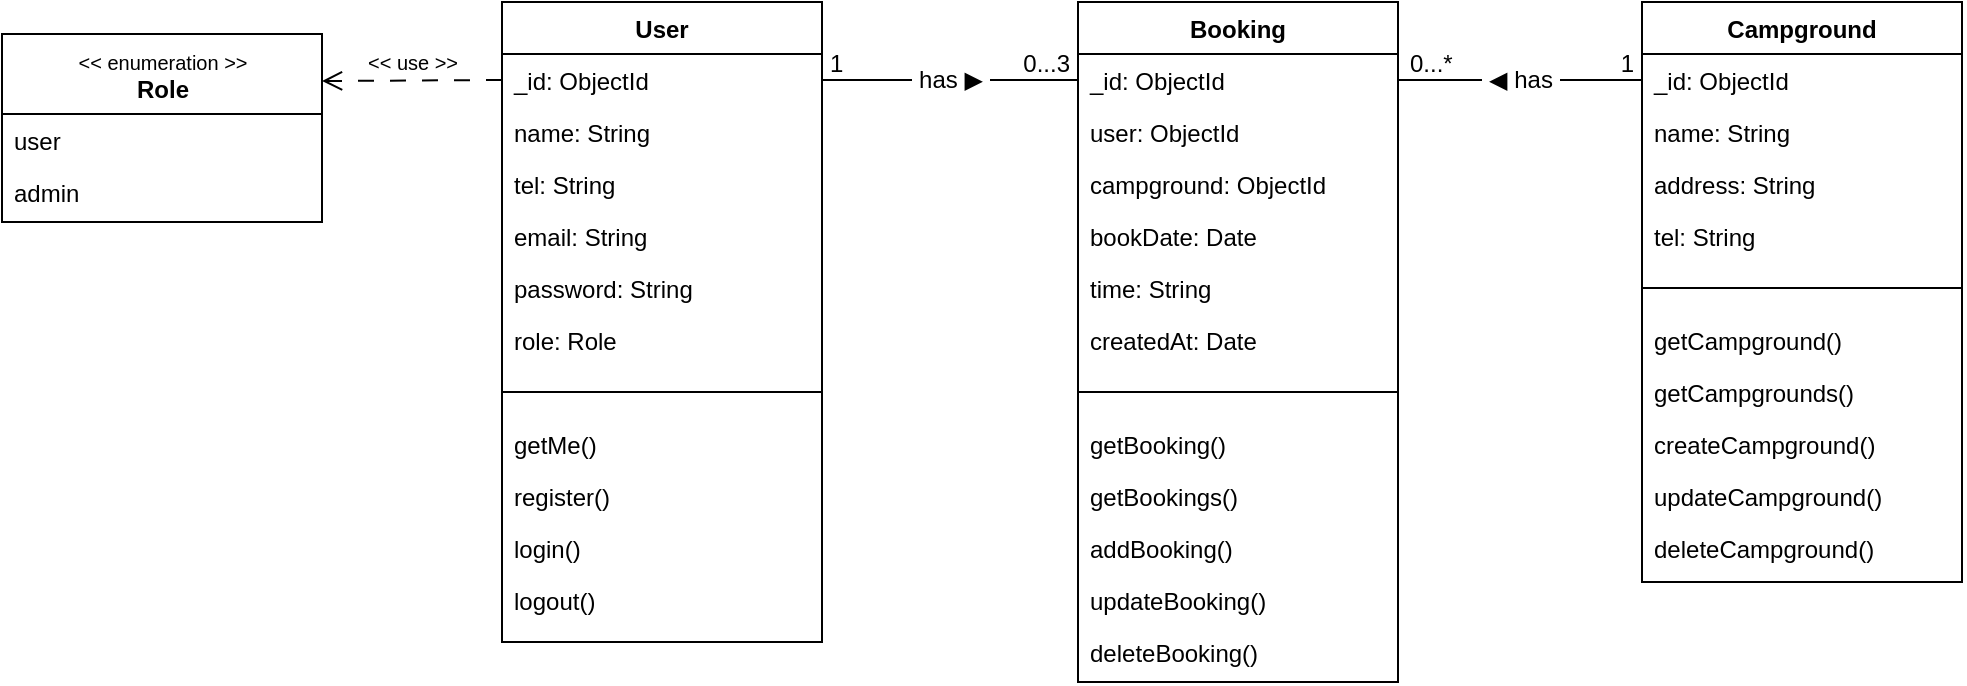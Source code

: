 <mxfile>
    <diagram id="C5RBs43oDa-KdzZeNtuy" name="Page-1">
        <mxGraphModel dx="1248" dy="707" grid="1" gridSize="10" guides="1" tooltips="1" connect="1" arrows="1" fold="1" page="1" pageScale="1" pageWidth="827" pageHeight="1169" math="0" shadow="0">
            <root>
                <mxCell id="WIyWlLk6GJQsqaUBKTNV-0"/>
                <mxCell id="WIyWlLk6GJQsqaUBKTNV-1" parent="WIyWlLk6GJQsqaUBKTNV-0"/>
                <mxCell id="zkfFHV4jXpPFQw0GAbJ--0" value="User" style="swimlane;fontStyle=1;align=center;verticalAlign=top;childLayout=stackLayout;horizontal=1;startSize=26;horizontalStack=0;resizeParent=1;resizeLast=0;collapsible=1;marginBottom=0;rounded=0;shadow=0;strokeWidth=1;" parent="WIyWlLk6GJQsqaUBKTNV-1" vertex="1">
                    <mxGeometry x="40" y="120" width="160" height="320" as="geometry">
                        <mxRectangle x="230" y="140" width="160" height="26" as="alternateBounds"/>
                    </mxGeometry>
                </mxCell>
                <mxCell id="cDfBcMGyCuDZTe-2KFWd-7" value="_id: ObjectId" style="text;align=left;verticalAlign=top;spacingLeft=4;spacingRight=4;overflow=hidden;rotatable=0;points=[[0,0.5],[1,0.5]];portConstraint=eastwest;" parent="zkfFHV4jXpPFQw0GAbJ--0" vertex="1">
                    <mxGeometry y="26" width="160" height="26" as="geometry"/>
                </mxCell>
                <mxCell id="zkfFHV4jXpPFQw0GAbJ--1" value="name: String" style="text;align=left;verticalAlign=top;spacingLeft=4;spacingRight=4;overflow=hidden;rotatable=0;points=[[0,0.5],[1,0.5]];portConstraint=eastwest;" parent="zkfFHV4jXpPFQw0GAbJ--0" vertex="1">
                    <mxGeometry y="52" width="160" height="26" as="geometry"/>
                </mxCell>
                <mxCell id="zkfFHV4jXpPFQw0GAbJ--2" value="tel: String" style="text;align=left;verticalAlign=top;spacingLeft=4;spacingRight=4;overflow=hidden;rotatable=0;points=[[0,0.5],[1,0.5]];portConstraint=eastwest;rounded=0;shadow=0;html=0;" parent="zkfFHV4jXpPFQw0GAbJ--0" vertex="1">
                    <mxGeometry y="78" width="160" height="26" as="geometry"/>
                </mxCell>
                <mxCell id="zkfFHV4jXpPFQw0GAbJ--3" value="email: String" style="text;align=left;verticalAlign=top;spacingLeft=4;spacingRight=4;overflow=hidden;rotatable=0;points=[[0,0.5],[1,0.5]];portConstraint=eastwest;rounded=0;shadow=0;html=0;" parent="zkfFHV4jXpPFQw0GAbJ--0" vertex="1">
                    <mxGeometry y="104" width="160" height="26" as="geometry"/>
                </mxCell>
                <mxCell id="cDfBcMGyCuDZTe-2KFWd-1" value="password: String" style="text;align=left;verticalAlign=top;spacingLeft=4;spacingRight=4;overflow=hidden;rotatable=0;points=[[0,0.5],[1,0.5]];portConstraint=eastwest;rounded=0;shadow=0;html=0;" parent="zkfFHV4jXpPFQw0GAbJ--0" vertex="1">
                    <mxGeometry y="130" width="160" height="26" as="geometry"/>
                </mxCell>
                <mxCell id="gjDJgFoMAbuOI0Eq0nVU-13" value="role: Role" style="text;align=left;verticalAlign=top;spacingLeft=4;spacingRight=4;overflow=hidden;rotatable=0;points=[[0,0.5],[1,0.5]];portConstraint=eastwest;rounded=0;shadow=0;html=0;" parent="zkfFHV4jXpPFQw0GAbJ--0" vertex="1">
                    <mxGeometry y="156" width="160" height="26" as="geometry"/>
                </mxCell>
                <mxCell id="cDfBcMGyCuDZTe-2KFWd-25" style="text;align=left;verticalAlign=top;spacingLeft=4;spacingRight=4;overflow=hidden;rotatable=0;points=[[0,0.5],[1,0.5]];portConstraint=eastwest;rounded=0;shadow=0;html=0;" parent="zkfFHV4jXpPFQw0GAbJ--0" vertex="1">
                    <mxGeometry y="182" width="160" height="26" as="geometry"/>
                </mxCell>
                <mxCell id="cDfBcMGyCuDZTe-2KFWd-31" value="getMe()" style="text;align=left;verticalAlign=top;spacingLeft=4;spacingRight=4;overflow=hidden;rotatable=0;points=[[0,0.5],[1,0.5]];portConstraint=eastwest;rounded=0;shadow=0;html=0;" parent="zkfFHV4jXpPFQw0GAbJ--0" vertex="1">
                    <mxGeometry y="208" width="160" height="26" as="geometry"/>
                </mxCell>
                <mxCell id="cDfBcMGyCuDZTe-2KFWd-30" value="register()" style="text;align=left;verticalAlign=top;spacingLeft=4;spacingRight=4;overflow=hidden;rotatable=0;points=[[0,0.5],[1,0.5]];portConstraint=eastwest;rounded=0;shadow=0;html=0;" parent="zkfFHV4jXpPFQw0GAbJ--0" vertex="1">
                    <mxGeometry y="234" width="160" height="26" as="geometry"/>
                </mxCell>
                <mxCell id="cDfBcMGyCuDZTe-2KFWd-28" value="login()" style="text;align=left;verticalAlign=top;spacingLeft=4;spacingRight=4;overflow=hidden;rotatable=0;points=[[0,0.5],[1,0.5]];portConstraint=eastwest;rounded=0;shadow=0;html=0;" parent="zkfFHV4jXpPFQw0GAbJ--0" vertex="1">
                    <mxGeometry y="260" width="160" height="26" as="geometry"/>
                </mxCell>
                <mxCell id="cDfBcMGyCuDZTe-2KFWd-29" value="logout()" style="text;align=left;verticalAlign=top;spacingLeft=4;spacingRight=4;overflow=hidden;rotatable=0;points=[[0,0.5],[1,0.5]];portConstraint=eastwest;rounded=0;shadow=0;html=0;" parent="zkfFHV4jXpPFQw0GAbJ--0" vertex="1">
                    <mxGeometry y="286" width="160" height="26" as="geometry"/>
                </mxCell>
                <mxCell id="cDfBcMGyCuDZTe-2KFWd-26" value="" style="endArrow=none;html=1;rounded=0;fontSize=12;startSize=8;endSize=8;exitX=0;exitY=0.5;exitDx=0;exitDy=0;entryX=1;entryY=0.5;entryDx=0;entryDy=0;" parent="zkfFHV4jXpPFQw0GAbJ--0" source="cDfBcMGyCuDZTe-2KFWd-25" target="cDfBcMGyCuDZTe-2KFWd-25" edge="1">
                    <mxGeometry width="50" height="50" relative="1" as="geometry">
                        <mxPoint x="310" y="300" as="sourcePoint"/>
                        <mxPoint x="360" y="250" as="targetPoint"/>
                    </mxGeometry>
                </mxCell>
                <mxCell id="zkfFHV4jXpPFQw0GAbJ--17" value="Booking" style="swimlane;fontStyle=1;align=center;verticalAlign=top;childLayout=stackLayout;horizontal=1;startSize=26;horizontalStack=0;resizeParent=1;resizeLast=0;collapsible=1;marginBottom=0;rounded=0;shadow=0;strokeWidth=1;" parent="WIyWlLk6GJQsqaUBKTNV-1" vertex="1">
                    <mxGeometry x="328" y="120" width="160" height="340" as="geometry">
                        <mxRectangle x="550" y="140" width="160" height="26" as="alternateBounds"/>
                    </mxGeometry>
                </mxCell>
                <mxCell id="cDfBcMGyCuDZTe-2KFWd-8" value="_id: ObjectId" style="text;align=left;verticalAlign=top;spacingLeft=4;spacingRight=4;overflow=hidden;rotatable=0;points=[[0,0.5],[1,0.5]];portConstraint=eastwest;" parent="zkfFHV4jXpPFQw0GAbJ--17" vertex="1">
                    <mxGeometry y="26" width="160" height="26" as="geometry"/>
                </mxCell>
                <mxCell id="cDfBcMGyCuDZTe-2KFWd-36" value="user: ObjectId" style="text;align=left;verticalAlign=top;spacingLeft=4;spacingRight=4;overflow=hidden;rotatable=0;points=[[0,0.5],[1,0.5]];portConstraint=eastwest;" parent="zkfFHV4jXpPFQw0GAbJ--17" vertex="1">
                    <mxGeometry y="52" width="160" height="26" as="geometry"/>
                </mxCell>
                <mxCell id="cDfBcMGyCuDZTe-2KFWd-37" value="campground: ObjectId" style="text;align=left;verticalAlign=top;spacingLeft=4;spacingRight=4;overflow=hidden;rotatable=0;points=[[0,0.5],[1,0.5]];portConstraint=eastwest;" parent="zkfFHV4jXpPFQw0GAbJ--17" vertex="1">
                    <mxGeometry y="78" width="160" height="26" as="geometry"/>
                </mxCell>
                <mxCell id="BGB9yfXuboiRMIs6WjEI-0" value="bookDate: Date" style="text;align=left;verticalAlign=top;spacingLeft=4;spacingRight=4;overflow=hidden;rotatable=0;points=[[0,0.5],[1,0.5]];portConstraint=eastwest;" parent="zkfFHV4jXpPFQw0GAbJ--17" vertex="1">
                    <mxGeometry y="104" width="160" height="26" as="geometry"/>
                </mxCell>
                <mxCell id="gjDJgFoMAbuOI0Eq0nVU-12" value="time: String" style="text;align=left;verticalAlign=top;spacingLeft=4;spacingRight=4;overflow=hidden;rotatable=0;points=[[0,0.5],[1,0.5]];portConstraint=eastwest;" parent="zkfFHV4jXpPFQw0GAbJ--17" vertex="1">
                    <mxGeometry y="130" width="160" height="26" as="geometry"/>
                </mxCell>
                <mxCell id="cDfBcMGyCuDZTe-2KFWd-4" value="createdAt: Date" style="text;align=left;verticalAlign=top;spacingLeft=4;spacingRight=4;overflow=hidden;rotatable=0;points=[[0,0.5],[1,0.5]];portConstraint=eastwest;" parent="zkfFHV4jXpPFQw0GAbJ--17" vertex="1">
                    <mxGeometry y="156" width="160" height="26" as="geometry"/>
                </mxCell>
                <mxCell id="BGB9yfXuboiRMIs6WjEI-2" style="text;align=left;verticalAlign=top;spacingLeft=4;spacingRight=4;overflow=hidden;rotatable=0;points=[[0,0.5],[1,0.5]];portConstraint=eastwest;" parent="zkfFHV4jXpPFQw0GAbJ--17" vertex="1">
                    <mxGeometry y="182" width="160" height="26" as="geometry"/>
                </mxCell>
                <mxCell id="BGB9yfXuboiRMIs6WjEI-3" value="" style="endArrow=none;html=1;rounded=0;fontSize=12;startSize=8;endSize=8;exitX=0;exitY=0.5;exitDx=0;exitDy=0;entryX=1;entryY=0.5;entryDx=0;entryDy=0;" parent="zkfFHV4jXpPFQw0GAbJ--17" source="BGB9yfXuboiRMIs6WjEI-2" target="BGB9yfXuboiRMIs6WjEI-2" edge="1">
                    <mxGeometry width="50" height="50" relative="1" as="geometry">
                        <mxPoint x="6" y="168.5" as="sourcePoint"/>
                        <mxPoint x="102" y="250" as="targetPoint"/>
                    </mxGeometry>
                </mxCell>
                <mxCell id="BGB9yfXuboiRMIs6WjEI-1" value="getBooking()" style="text;align=left;verticalAlign=top;spacingLeft=4;spacingRight=4;overflow=hidden;rotatable=0;points=[[0,0.5],[1,0.5]];portConstraint=eastwest;" parent="zkfFHV4jXpPFQw0GAbJ--17" vertex="1">
                    <mxGeometry y="208" width="160" height="26" as="geometry"/>
                </mxCell>
                <mxCell id="BGB9yfXuboiRMIs6WjEI-4" value="getBookings()" style="text;align=left;verticalAlign=top;spacingLeft=4;spacingRight=4;overflow=hidden;rotatable=0;points=[[0,0.5],[1,0.5]];portConstraint=eastwest;" parent="zkfFHV4jXpPFQw0GAbJ--17" vertex="1">
                    <mxGeometry y="234" width="160" height="26" as="geometry"/>
                </mxCell>
                <mxCell id="gjDJgFoMAbuOI0Eq0nVU-4" value="addBooking()" style="text;align=left;verticalAlign=top;spacingLeft=4;spacingRight=4;overflow=hidden;rotatable=0;points=[[0,0.5],[1,0.5]];portConstraint=eastwest;" parent="zkfFHV4jXpPFQw0GAbJ--17" vertex="1">
                    <mxGeometry y="260" width="160" height="26" as="geometry"/>
                </mxCell>
                <mxCell id="gjDJgFoMAbuOI0Eq0nVU-3" value="updateBooking()" style="text;align=left;verticalAlign=top;spacingLeft=4;spacingRight=4;overflow=hidden;rotatable=0;points=[[0,0.5],[1,0.5]];portConstraint=eastwest;" parent="zkfFHV4jXpPFQw0GAbJ--17" vertex="1">
                    <mxGeometry y="286" width="160" height="26" as="geometry"/>
                </mxCell>
                <mxCell id="gjDJgFoMAbuOI0Eq0nVU-5" value="deleteBooking()" style="text;align=left;verticalAlign=top;spacingLeft=4;spacingRight=4;overflow=hidden;rotatable=0;points=[[0,0.5],[1,0.5]];portConstraint=eastwest;" parent="zkfFHV4jXpPFQw0GAbJ--17" vertex="1">
                    <mxGeometry y="312" width="160" height="26" as="geometry"/>
                </mxCell>
                <mxCell id="cDfBcMGyCuDZTe-2KFWd-5" value="Campground" style="swimlane;fontStyle=1;align=center;verticalAlign=top;childLayout=stackLayout;horizontal=1;startSize=26;horizontalStack=0;resizeParent=1;resizeLast=0;collapsible=1;marginBottom=0;rounded=0;shadow=0;strokeWidth=1;" parent="WIyWlLk6GJQsqaUBKTNV-1" vertex="1">
                    <mxGeometry x="610" y="120" width="160" height="290" as="geometry">
                        <mxRectangle x="550" y="140" width="160" height="26" as="alternateBounds"/>
                    </mxGeometry>
                </mxCell>
                <mxCell id="cDfBcMGyCuDZTe-2KFWd-9" value="_id: ObjectId" style="text;align=left;verticalAlign=top;spacingLeft=4;spacingRight=4;overflow=hidden;rotatable=0;points=[[0,0.5],[1,0.5]];portConstraint=eastwest;" parent="cDfBcMGyCuDZTe-2KFWd-5" vertex="1">
                    <mxGeometry y="26" width="160" height="26" as="geometry"/>
                </mxCell>
                <mxCell id="cDfBcMGyCuDZTe-2KFWd-10" value="name: String" style="text;align=left;verticalAlign=top;spacingLeft=4;spacingRight=4;overflow=hidden;rotatable=0;points=[[0,0.5],[1,0.5]];portConstraint=eastwest;" parent="cDfBcMGyCuDZTe-2KFWd-5" vertex="1">
                    <mxGeometry y="52" width="160" height="26" as="geometry"/>
                </mxCell>
                <mxCell id="cDfBcMGyCuDZTe-2KFWd-6" value="address: String" style="text;align=left;verticalAlign=top;spacingLeft=4;spacingRight=4;overflow=hidden;rotatable=0;points=[[0,0.5],[1,0.5]];portConstraint=eastwest;" parent="cDfBcMGyCuDZTe-2KFWd-5" vertex="1">
                    <mxGeometry y="78" width="160" height="26" as="geometry"/>
                </mxCell>
                <mxCell id="cDfBcMGyCuDZTe-2KFWd-11" value="tel: String" style="text;align=left;verticalAlign=top;spacingLeft=4;spacingRight=4;overflow=hidden;rotatable=0;points=[[0,0.5],[1,0.5]];portConstraint=eastwest;" parent="cDfBcMGyCuDZTe-2KFWd-5" vertex="1">
                    <mxGeometry y="104" width="160" height="26" as="geometry"/>
                </mxCell>
                <mxCell id="BGB9yfXuboiRMIs6WjEI-7" style="text;align=left;verticalAlign=top;spacingLeft=4;spacingRight=4;overflow=hidden;rotatable=0;points=[[0,0.5],[1,0.5]];portConstraint=eastwest;" parent="cDfBcMGyCuDZTe-2KFWd-5" vertex="1">
                    <mxGeometry y="130" width="160" height="26" as="geometry"/>
                </mxCell>
                <mxCell id="BGB9yfXuboiRMIs6WjEI-6" value="getCampground()" style="text;align=left;verticalAlign=top;spacingLeft=4;spacingRight=4;overflow=hidden;rotatable=0;points=[[0,0.5],[1,0.5]];portConstraint=eastwest;" parent="cDfBcMGyCuDZTe-2KFWd-5" vertex="1">
                    <mxGeometry y="156" width="160" height="26" as="geometry"/>
                </mxCell>
                <mxCell id="BGB9yfXuboiRMIs6WjEI-5" value="getCampgrounds()" style="text;align=left;verticalAlign=top;spacingLeft=4;spacingRight=4;overflow=hidden;rotatable=0;points=[[0,0.5],[1,0.5]];portConstraint=eastwest;" parent="cDfBcMGyCuDZTe-2KFWd-5" vertex="1">
                    <mxGeometry y="182" width="160" height="26" as="geometry"/>
                </mxCell>
                <mxCell id="gjDJgFoMAbuOI0Eq0nVU-10" value="createCampground()" style="text;align=left;verticalAlign=top;spacingLeft=4;spacingRight=4;overflow=hidden;rotatable=0;points=[[0,0.5],[1,0.5]];portConstraint=eastwest;" parent="cDfBcMGyCuDZTe-2KFWd-5" vertex="1">
                    <mxGeometry y="208" width="160" height="26" as="geometry"/>
                </mxCell>
                <mxCell id="gjDJgFoMAbuOI0Eq0nVU-9" value="updateCampground()" style="text;align=left;verticalAlign=top;spacingLeft=4;spacingRight=4;overflow=hidden;rotatable=0;points=[[0,0.5],[1,0.5]];portConstraint=eastwest;" parent="cDfBcMGyCuDZTe-2KFWd-5" vertex="1">
                    <mxGeometry y="234" width="160" height="26" as="geometry"/>
                </mxCell>
                <mxCell id="gjDJgFoMAbuOI0Eq0nVU-8" value="deleteCampground()" style="text;align=left;verticalAlign=top;spacingLeft=4;spacingRight=4;overflow=hidden;rotatable=0;points=[[0,0.5],[1,0.5]];portConstraint=eastwest;" parent="cDfBcMGyCuDZTe-2KFWd-5" vertex="1">
                    <mxGeometry y="260" width="160" height="26" as="geometry"/>
                </mxCell>
                <mxCell id="BGB9yfXuboiRMIs6WjEI-8" value="" style="endArrow=none;html=1;rounded=0;fontSize=12;startSize=8;endSize=8;exitX=0;exitY=0.5;exitDx=0;exitDy=0;entryX=1;entryY=0.5;entryDx=0;entryDy=0;" parent="cDfBcMGyCuDZTe-2KFWd-5" source="BGB9yfXuboiRMIs6WjEI-7" target="BGB9yfXuboiRMIs6WjEI-7" edge="1">
                    <mxGeometry width="50" height="50" relative="1" as="geometry">
                        <mxPoint x="-120" y="250" as="sourcePoint"/>
                        <mxPoint x="40" y="250" as="targetPoint"/>
                    </mxGeometry>
                </mxCell>
                <mxCell id="cDfBcMGyCuDZTe-2KFWd-45" value="" style="endArrow=none;html=1;rounded=0;fontSize=12;startSize=12;endSize=12;endFill=0;exitX=1;exitY=0.5;exitDx=0;exitDy=0;entryX=0;entryY=0.5;entryDx=0;entryDy=0;startArrow=none;startFill=0;" parent="WIyWlLk6GJQsqaUBKTNV-1" source="cDfBcMGyCuDZTe-2KFWd-8" target="cDfBcMGyCuDZTe-2KFWd-9" edge="1">
                    <mxGeometry relative="1" as="geometry">
                        <mxPoint x="210" y="169" as="sourcePoint"/>
                        <mxPoint x="338" y="169" as="targetPoint"/>
                    </mxGeometry>
                </mxCell>
                <mxCell id="cDfBcMGyCuDZTe-2KFWd-46" value="&amp;nbsp;◀&amp;nbsp;has&amp;nbsp;" style="edgeLabel;resizable=0;html=1;fontSize=12;;align=center;verticalAlign=middle;" parent="cDfBcMGyCuDZTe-2KFWd-45" connectable="0" vertex="1">
                    <mxGeometry relative="1" as="geometry"/>
                </mxCell>
                <mxCell id="cDfBcMGyCuDZTe-2KFWd-47" value="0...*" style="edgeLabel;resizable=0;html=1;fontSize=12;;align=left;verticalAlign=bottom;" parent="cDfBcMGyCuDZTe-2KFWd-45" connectable="0" vertex="1">
                    <mxGeometry x="-1" relative="1" as="geometry">
                        <mxPoint x="4" as="offset"/>
                    </mxGeometry>
                </mxCell>
                <mxCell id="cDfBcMGyCuDZTe-2KFWd-48" value="1" style="edgeLabel;resizable=0;html=1;fontSize=12;;align=right;verticalAlign=bottom;" parent="cDfBcMGyCuDZTe-2KFWd-45" connectable="0" vertex="1">
                    <mxGeometry x="1" relative="1" as="geometry">
                        <mxPoint x="-4" as="offset"/>
                    </mxGeometry>
                </mxCell>
                <mxCell id="gjDJgFoMAbuOI0Eq0nVU-16" value="" style="endArrow=none;html=1;rounded=0;fontSize=12;startSize=12;endSize=12;endFill=0;exitX=1;exitY=0.5;exitDx=0;exitDy=0;entryX=0;entryY=0.5;entryDx=0;entryDy=0;startArrow=none;startFill=0;" parent="WIyWlLk6GJQsqaUBKTNV-1" source="cDfBcMGyCuDZTe-2KFWd-7" target="cDfBcMGyCuDZTe-2KFWd-8" edge="1">
                    <mxGeometry relative="1" as="geometry">
                        <mxPoint x="280" y="80" as="sourcePoint"/>
                        <mxPoint x="402" y="80" as="targetPoint"/>
                    </mxGeometry>
                </mxCell>
                <mxCell id="gjDJgFoMAbuOI0Eq0nVU-17" value="&amp;nbsp;has ▶&amp;nbsp;" style="edgeLabel;resizable=0;html=1;fontSize=12;;align=center;verticalAlign=middle;" parent="gjDJgFoMAbuOI0Eq0nVU-16" connectable="0" vertex="1">
                    <mxGeometry relative="1" as="geometry"/>
                </mxCell>
                <mxCell id="gjDJgFoMAbuOI0Eq0nVU-18" value="1" style="edgeLabel;resizable=0;html=1;fontSize=12;;align=left;verticalAlign=bottom;" parent="gjDJgFoMAbuOI0Eq0nVU-16" connectable="0" vertex="1">
                    <mxGeometry x="-1" relative="1" as="geometry">
                        <mxPoint x="2" as="offset"/>
                    </mxGeometry>
                </mxCell>
                <mxCell id="gjDJgFoMAbuOI0Eq0nVU-19" value="0...3" style="edgeLabel;resizable=0;html=1;fontSize=12;;align=right;verticalAlign=bottom;" parent="gjDJgFoMAbuOI0Eq0nVU-16" connectable="0" vertex="1">
                    <mxGeometry x="1" relative="1" as="geometry">
                        <mxPoint x="-4" as="offset"/>
                    </mxGeometry>
                </mxCell>
                <mxCell id="gjDJgFoMAbuOI0Eq0nVU-20" value="" style="endArrow=open;html=1;rounded=0;fontSize=12;startSize=8;endSize=8;exitX=0;exitY=0.5;exitDx=0;exitDy=0;entryX=1;entryY=0.25;entryDx=0;entryDy=0;dashed=1;endFill=0;dashPattern=8 8;" parent="WIyWlLk6GJQsqaUBKTNV-1" source="cDfBcMGyCuDZTe-2KFWd-7" target="gjDJgFoMAbuOI0Eq0nVU-24" edge="1">
                    <mxGeometry relative="1" as="geometry">
                        <mxPoint x="170" y="260" as="sourcePoint"/>
                        <mxPoint x="-90" y="160" as="targetPoint"/>
                    </mxGeometry>
                </mxCell>
                <mxCell id="gjDJgFoMAbuOI0Eq0nVU-21" value="&lt;font style=&quot;font-size: 10px;&quot;&gt;&amp;nbsp;&amp;lt;&amp;lt; use &amp;gt;&amp;gt;&amp;nbsp;&lt;/font&gt;" style="edgeLabel;resizable=0;html=1;fontSize=12;;align=center;verticalAlign=middle;" parent="gjDJgFoMAbuOI0Eq0nVU-20" connectable="0" vertex="1">
                    <mxGeometry relative="1" as="geometry">
                        <mxPoint y="-9" as="offset"/>
                    </mxGeometry>
                </mxCell>
                <mxCell id="gjDJgFoMAbuOI0Eq0nVU-24" value="&lt;font style=&quot;font-size: 10px;&quot;&gt;&amp;lt;&amp;lt; enumeration &amp;gt;&amp;gt;&lt;/font&gt;&lt;br&gt;&lt;b&gt;Role&lt;/b&gt;" style="swimlane;fontStyle=0;align=center;verticalAlign=top;childLayout=stackLayout;horizontal=1;startSize=40;horizontalStack=0;resizeParent=1;resizeLast=0;collapsible=1;marginBottom=0;rounded=0;shadow=0;strokeWidth=1;fontSize=12;html=1;" parent="WIyWlLk6GJQsqaUBKTNV-1" vertex="1">
                    <mxGeometry x="-210" y="136" width="160" height="94" as="geometry">
                        <mxRectangle x="230" y="140" width="160" height="26" as="alternateBounds"/>
                    </mxGeometry>
                </mxCell>
                <mxCell id="gjDJgFoMAbuOI0Eq0nVU-25" value="user" style="text;align=left;verticalAlign=top;spacingLeft=4;spacingRight=4;overflow=hidden;rotatable=0;points=[[0,0.5],[1,0.5]];portConstraint=eastwest;" parent="gjDJgFoMAbuOI0Eq0nVU-24" vertex="1">
                    <mxGeometry y="40" width="160" height="26" as="geometry"/>
                </mxCell>
                <mxCell id="gjDJgFoMAbuOI0Eq0nVU-31" value="admin" style="text;align=left;verticalAlign=top;spacingLeft=4;spacingRight=4;overflow=hidden;rotatable=0;points=[[0,0.5],[1,0.5]];portConstraint=eastwest;rounded=0;shadow=0;html=0;" parent="gjDJgFoMAbuOI0Eq0nVU-24" vertex="1">
                    <mxGeometry y="66" width="160" height="26" as="geometry"/>
                </mxCell>
            </root>
        </mxGraphModel>
    </diagram>
</mxfile>